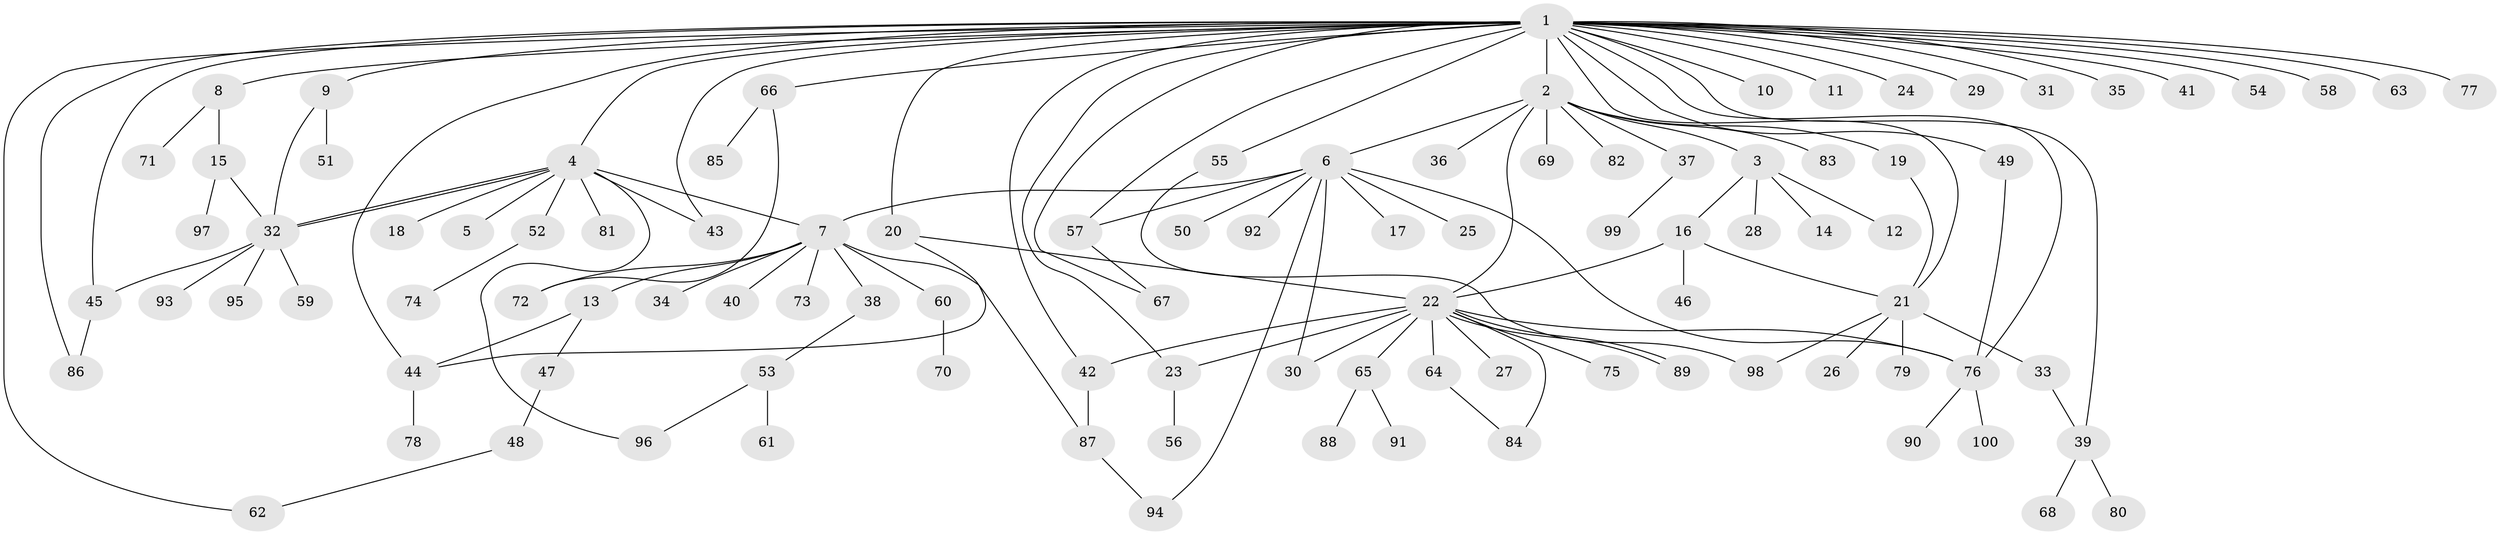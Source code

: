 // Generated by graph-tools (version 1.1) at 2025/38/02/21/25 10:38:54]
// undirected, 100 vertices, 129 edges
graph export_dot {
graph [start="1"]
  node [color=gray90,style=filled];
  1;
  2;
  3;
  4;
  5;
  6;
  7;
  8;
  9;
  10;
  11;
  12;
  13;
  14;
  15;
  16;
  17;
  18;
  19;
  20;
  21;
  22;
  23;
  24;
  25;
  26;
  27;
  28;
  29;
  30;
  31;
  32;
  33;
  34;
  35;
  36;
  37;
  38;
  39;
  40;
  41;
  42;
  43;
  44;
  45;
  46;
  47;
  48;
  49;
  50;
  51;
  52;
  53;
  54;
  55;
  56;
  57;
  58;
  59;
  60;
  61;
  62;
  63;
  64;
  65;
  66;
  67;
  68;
  69;
  70;
  71;
  72;
  73;
  74;
  75;
  76;
  77;
  78;
  79;
  80;
  81;
  82;
  83;
  84;
  85;
  86;
  87;
  88;
  89;
  90;
  91;
  92;
  93;
  94;
  95;
  96;
  97;
  98;
  99;
  100;
  1 -- 2;
  1 -- 4;
  1 -- 8;
  1 -- 9;
  1 -- 10;
  1 -- 11;
  1 -- 20;
  1 -- 21;
  1 -- 23;
  1 -- 24;
  1 -- 29;
  1 -- 31;
  1 -- 35;
  1 -- 39;
  1 -- 41;
  1 -- 42;
  1 -- 43;
  1 -- 44;
  1 -- 45;
  1 -- 49;
  1 -- 54;
  1 -- 55;
  1 -- 57;
  1 -- 58;
  1 -- 62;
  1 -- 63;
  1 -- 66;
  1 -- 67;
  1 -- 76;
  1 -- 77;
  1 -- 86;
  2 -- 3;
  2 -- 6;
  2 -- 19;
  2 -- 22;
  2 -- 36;
  2 -- 37;
  2 -- 69;
  2 -- 82;
  2 -- 83;
  3 -- 12;
  3 -- 14;
  3 -- 16;
  3 -- 28;
  4 -- 5;
  4 -- 7;
  4 -- 18;
  4 -- 32;
  4 -- 32;
  4 -- 43;
  4 -- 52;
  4 -- 81;
  4 -- 96;
  6 -- 7;
  6 -- 17;
  6 -- 25;
  6 -- 30;
  6 -- 50;
  6 -- 57;
  6 -- 76;
  6 -- 92;
  6 -- 94;
  7 -- 13;
  7 -- 34;
  7 -- 38;
  7 -- 40;
  7 -- 60;
  7 -- 72;
  7 -- 73;
  7 -- 87;
  8 -- 15;
  8 -- 71;
  9 -- 32;
  9 -- 51;
  13 -- 44;
  13 -- 47;
  15 -- 32;
  15 -- 97;
  16 -- 21;
  16 -- 22;
  16 -- 46;
  19 -- 21;
  20 -- 22;
  20 -- 44;
  21 -- 26;
  21 -- 33;
  21 -- 79;
  21 -- 98;
  22 -- 23;
  22 -- 27;
  22 -- 30;
  22 -- 42;
  22 -- 64;
  22 -- 65;
  22 -- 75;
  22 -- 76;
  22 -- 84;
  22 -- 89;
  22 -- 89;
  23 -- 56;
  32 -- 45;
  32 -- 59;
  32 -- 93;
  32 -- 95;
  33 -- 39;
  37 -- 99;
  38 -- 53;
  39 -- 68;
  39 -- 80;
  42 -- 87;
  44 -- 78;
  45 -- 86;
  47 -- 48;
  48 -- 62;
  49 -- 76;
  52 -- 74;
  53 -- 61;
  53 -- 96;
  55 -- 98;
  57 -- 67;
  60 -- 70;
  64 -- 84;
  65 -- 88;
  65 -- 91;
  66 -- 72;
  66 -- 85;
  76 -- 90;
  76 -- 100;
  87 -- 94;
}
